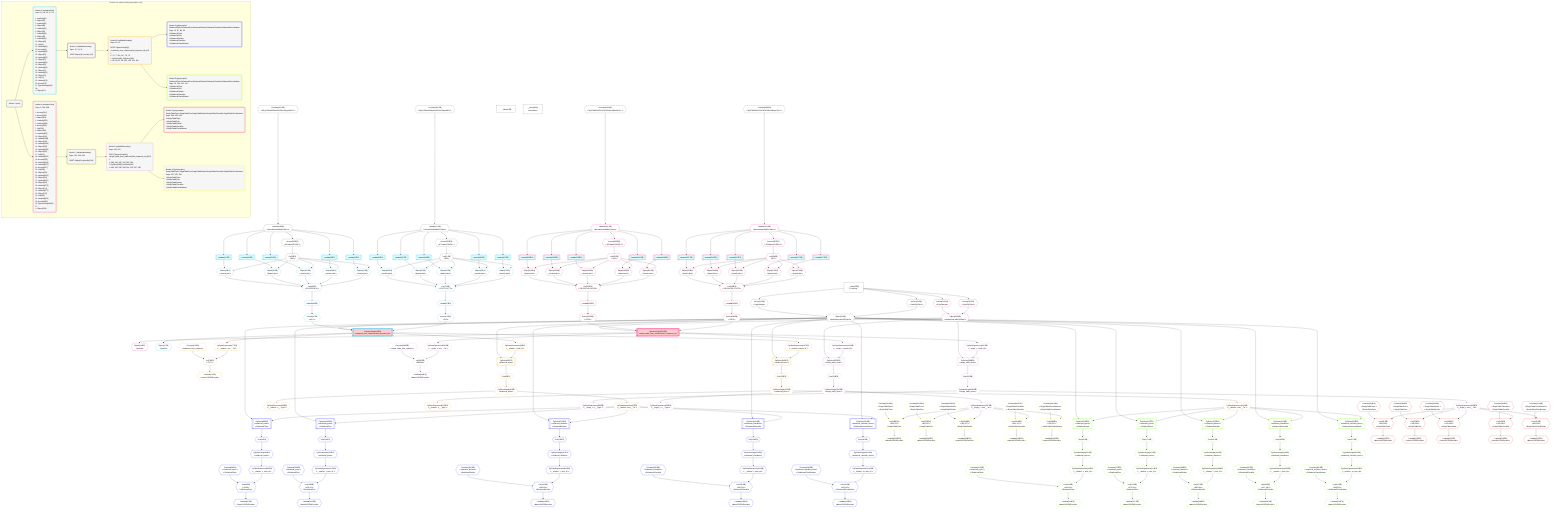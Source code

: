 %%{init: {'themeVariables': { 'fontSize': '12px'}}}%%
graph TD
    classDef path fill:#eee,stroke:#000,color:#000
    classDef plan fill:#fff,stroke-width:1px,color:#000
    classDef itemplan fill:#fff,stroke-width:2px,color:#000
    classDef unbatchedplan fill:#dff,stroke-width:1px,color:#000
    classDef sideeffectplan fill:#fcc,stroke-width:2px,color:#000
    classDef bucket fill:#f6f6f6,color:#000,stroke-width:2px,text-align:left


    %% plan dependencies
    Object16{{"Object[16∈0]<br />ᐸ{pgSettings,withPgClient}ᐳ"}}:::plan
    Access14{{"Access[14∈0]<br />ᐸ3.pgSettingsᐳ"}}:::plan
    Access15{{"Access[15∈0]<br />ᐸ3.withPgClientᐳ"}}:::plan
    Access14 & Access15 --> Object16
    __Value3["__Value[3∈0]<br />ᐸcontextᐳ"]:::plan
    __Value3 --> Access14
    __Value3 --> Access15
    Lambda18{{"Lambda[18∈0]<br />ᐸdecodeNodeIdWithCodecsᐳ"}}:::plan
    Constant352{{"Constant[352∈0]<br />ᐸ'WyJyZWxhdGlvbmFsX3RvcGljcyIsMV0='ᐳ"}}:::plan
    Constant352 --> Lambda18
    Access351{{"Access[351∈0]<br />ᐸ18.base64JSON.1ᐳ"}}:::plan
    Lambda18 --> Access351
    List22{{"List[22∈0]<br />ᐸ351ᐳ"}}:::plan
    Access351 --> List22
    Lambda47{{"Lambda[47∈0]<br />ᐸdecodeNodeIdWithCodecsᐳ"}}:::plan
    Constant354{{"Constant[354∈0]<br />ᐸ'WyJyZWxhdGlvbmFsX3RvcGljcyIsMl0='ᐳ"}}:::plan
    Constant354 --> Lambda47
    Access353{{"Access[353∈0]<br />ᐸ47.base64JSON.1ᐳ"}}:::plan
    Lambda47 --> Access353
    List51{{"List[51∈0]<br />ᐸ353ᐳ"}}:::plan
    Access353 --> List51
    __Value0["__Value[0∈0]"]:::plan
    __Value5["__Value[5∈0]<br />ᐸrootValueᐳ"]:::plan
    Constant356{{"Constant[356∈0]<br />ᐸ'WyJTaW5nbGVUYWJsZVRvcGljIiwxXQ=='ᐳ"}}:::plan
    Constant358{{"Constant[358∈0]<br />ᐸ'WyJTaW5nbGVUYWJsZVRvcGljIiwyXQ=='ᐳ"}}:::plan
    List251{{"List[251∈6]<br />ᐸ230,235,240,245,250ᐳ"}}:::plan
    Object230{{"Object[230∈6]<br />ᐸ{match,pks}ᐳ"}}:::plan
    Object235{{"Object[235∈6]<br />ᐸ{match,pks}ᐳ"}}:::plan
    Object240{{"Object[240∈6]<br />ᐸ{match,pks}ᐳ"}}:::plan
    Object245{{"Object[245∈6]<br />ᐸ{match,pks}ᐳ"}}:::plan
    Object250{{"Object[250∈6]<br />ᐸ{match,pks}ᐳ"}}:::plan
    Object230 & Object235 & Object240 & Object245 & Object250 --> List251
    List280{{"List[280∈6]<br />ᐸ259,264,269,274,279ᐳ"}}:::plan
    Object259{{"Object[259∈6]<br />ᐸ{match,pks}ᐳ"}}:::plan
    Object264{{"Object[264∈6]<br />ᐸ{match,pks}ᐳ"}}:::plan
    Object269{{"Object[269∈6]<br />ᐸ{match,pks}ᐳ"}}:::plan
    Object274{{"Object[274∈6]<br />ᐸ{match,pks}ᐳ"}}:::plan
    Object279{{"Object[279∈6]<br />ᐸ{match,pks}ᐳ"}}:::plan
    Object259 & Object264 & Object269 & Object274 & Object279 --> List280
    PgInsertSingle220[["PgInsertSingle[220∈6]<br />ᐸsingle_table_item_relations(child_id,parent_id)ᐳ"]]:::sideeffectplan
    Object223{{"Object[223∈6]<br />ᐸ{pgSettings,withPgClient}ᐳ"}}:::plan
    Access253{{"Access[253∈6]<br />ᐸ252.0ᐳ"}}:::plan
    Access282{{"Access[282∈6]<br />ᐸ281.0ᐳ"}}:::plan
    Object223 & Access253 & Access282 --> PgInsertSingle220
    Access221{{"Access[221∈6]<br />ᐸ3.pgSettingsᐳ"}}:::plan
    Access222{{"Access[222∈6]<br />ᐸ3.withPgClientᐳ"}}:::plan
    Access221 & Access222 --> Object223
    Lambda228[["Lambda[228∈6]"]]:::unbatchedplan
    List229{{"List[229∈6]<br />ᐸ355ᐳ"}}:::plan
    Lambda228 & List229 --> Object230
    Lambda233[["Lambda[233∈6]"]]:::unbatchedplan
    Lambda233 & List229 --> Object235
    Lambda238[["Lambda[238∈6]"]]:::unbatchedplan
    Lambda238 & List229 --> Object240
    Lambda243[["Lambda[243∈6]"]]:::unbatchedplan
    Lambda243 & List229 --> Object245
    Lambda248[["Lambda[248∈6]"]]:::unbatchedplan
    Lambda248 & List229 --> Object250
    Lambda257[["Lambda[257∈6]"]]:::unbatchedplan
    List258{{"List[258∈6]<br />ᐸ357ᐳ"}}:::plan
    Lambda257 & List258 --> Object259
    Lambda262[["Lambda[262∈6]"]]:::unbatchedplan
    Lambda262 & List258 --> Object264
    Lambda267[["Lambda[267∈6]"]]:::unbatchedplan
    Lambda267 & List258 --> Object269
    Lambda272[["Lambda[272∈6]"]]:::unbatchedplan
    Lambda272 & List258 --> Object274
    Lambda277[["Lambda[277∈6]"]]:::unbatchedplan
    Lambda277 & List258 --> Object279
    __Value3 --> Access221
    __Value3 --> Access222
    Lambda225{{"Lambda[225∈6]<br />ᐸdecodeNodeIdWithCodecsᐳ"}}:::plan
    Constant356 --> Lambda225
    Lambda225 --> Lambda228
    Access355{{"Access[355∈6]<br />ᐸ225.base64JSON.1ᐳ"}}:::plan
    Lambda225 --> Access355
    Access355 --> List229
    Lambda225 --> Lambda233
    Lambda225 --> Lambda238
    Lambda225 --> Lambda243
    Lambda225 --> Lambda248
    Lambda252{{"Lambda[252∈6]"}}:::plan
    List251 --> Lambda252
    Lambda252 --> Access253
    Lambda254{{"Lambda[254∈6]<br />ᐸdecodeNodeIdWithCodecsᐳ"}}:::plan
    Constant358 --> Lambda254
    Lambda254 --> Lambda257
    Access357{{"Access[357∈6]<br />ᐸ254.base64JSON.1ᐳ"}}:::plan
    Lambda254 --> Access357
    Access357 --> List258
    Lambda254 --> Lambda262
    Lambda254 --> Lambda267
    Lambda254 --> Lambda272
    Lambda254 --> Lambda277
    Lambda281{{"Lambda[281∈6]"}}:::plan
    List280 --> Lambda281
    Lambda281 --> Access282
    Object224{{"Object[224∈6]<br />ᐸ{result}ᐳ"}}:::plan
    PgInsertSingle220 --> Object224
    List44{{"List[44∈1]<br />ᐸ23,28,33,38,43ᐳ"}}:::plan
    Object23{{"Object[23∈1]<br />ᐸ{match,pks}ᐳ"}}:::plan
    Object28{{"Object[28∈1]<br />ᐸ{match,pks}ᐳ"}}:::plan
    Object33{{"Object[33∈1]<br />ᐸ{match,pks}ᐳ"}}:::plan
    Object38{{"Object[38∈1]<br />ᐸ{match,pks}ᐳ"}}:::plan
    Object43{{"Object[43∈1]<br />ᐸ{match,pks}ᐳ"}}:::plan
    Object23 & Object28 & Object33 & Object38 & Object43 --> List44
    List73{{"List[73∈1]<br />ᐸ52,57,62,67,72ᐳ"}}:::plan
    Object52{{"Object[52∈1]<br />ᐸ{match,pks}ᐳ"}}:::plan
    Object57{{"Object[57∈1]<br />ᐸ{match,pks}ᐳ"}}:::plan
    Object62{{"Object[62∈1]<br />ᐸ{match,pks}ᐳ"}}:::plan
    Object67{{"Object[67∈1]<br />ᐸ{match,pks}ᐳ"}}:::plan
    Object72{{"Object[72∈1]<br />ᐸ{match,pks}ᐳ"}}:::plan
    Object52 & Object57 & Object62 & Object67 & Object72 --> List73
    PgInsertSingle13[["PgInsertSingle[13∈1]<br />ᐸrelational_item_relations(child_id,parent_id)ᐳ"]]:::sideeffectplan
    Access46{{"Access[46∈1]<br />ᐸ45.0ᐳ"}}:::plan
    Access75{{"Access[75∈1]<br />ᐸ74.0ᐳ"}}:::plan
    Object16 & Access46 & Access75 --> PgInsertSingle13
    Lambda21[["Lambda[21∈1]"]]:::unbatchedplan
    Lambda21 & List22 --> Object23
    Lambda26[["Lambda[26∈1]"]]:::unbatchedplan
    Lambda26 & List22 --> Object28
    Lambda31[["Lambda[31∈1]"]]:::unbatchedplan
    Lambda31 & List22 --> Object33
    Lambda36[["Lambda[36∈1]"]]:::unbatchedplan
    Lambda36 & List22 --> Object38
    Lambda41[["Lambda[41∈1]"]]:::unbatchedplan
    Lambda41 & List22 --> Object43
    Lambda50[["Lambda[50∈1]"]]:::unbatchedplan
    Lambda50 & List51 --> Object52
    Lambda55[["Lambda[55∈1]"]]:::unbatchedplan
    Lambda55 & List51 --> Object57
    Lambda60[["Lambda[60∈1]"]]:::unbatchedplan
    Lambda60 & List51 --> Object62
    Lambda65[["Lambda[65∈1]"]]:::unbatchedplan
    Lambda65 & List51 --> Object67
    Lambda70[["Lambda[70∈1]"]]:::unbatchedplan
    Lambda70 & List51 --> Object72
    Lambda18 --> Lambda21
    Lambda18 --> Lambda26
    Lambda18 --> Lambda31
    Lambda18 --> Lambda36
    Lambda18 --> Lambda41
    Lambda45{{"Lambda[45∈1]"}}:::plan
    List44 --> Lambda45
    Lambda45 --> Access46
    Lambda47 --> Lambda50
    Lambda47 --> Lambda55
    Lambda47 --> Lambda60
    Lambda47 --> Lambda65
    Lambda47 --> Lambda70
    Lambda74{{"Lambda[74∈1]"}}:::plan
    List73 --> Lambda74
    Lambda74 --> Access75
    Object17{{"Object[17∈1]<br />ᐸ{result}ᐳ"}}:::plan
    PgInsertSingle13 --> Object17
    List78{{"List[78∈3]<br />ᐸ76,77ᐳ"}}:::plan
    Constant76{{"Constant[76∈3]<br />ᐸ'relational_item_relations'ᐳ"}}:::plan
    PgClassExpression77{{"PgClassExpression[77∈3]<br />ᐸ__relation...ons__.”id”ᐳ"}}:::plan
    Constant76 & PgClassExpression77 --> List78
    PgSelect81[["PgSelect[81∈3]<br />ᐸrelational_itemsᐳ"]]:::plan
    PgClassExpression80{{"PgClassExpression[80∈3]<br />ᐸ__relation...”child_id”ᐳ"}}:::plan
    Object16 & PgClassExpression80 --> PgSelect81
    PgSelect148[["PgSelect[148∈3]<br />ᐸrelational_itemsᐳ"]]:::plan
    PgClassExpression147{{"PgClassExpression[147∈3]<br />ᐸ__relation...parent_id”ᐳ"}}:::plan
    Object16 & PgClassExpression147 --> PgSelect148
    List285{{"List[285∈8]<br />ᐸ283,284ᐳ"}}:::plan
    Constant283{{"Constant[283∈8]<br />ᐸ'single_table_item_relations'ᐳ"}}:::plan
    PgClassExpression284{{"PgClassExpression[284∈8]<br />ᐸ__single_t...ons__.”id”ᐳ"}}:::plan
    Constant283 & PgClassExpression284 --> List285
    PgSelect288[["PgSelect[288∈8]<br />ᐸsingle_table_itemsᐳ"]]:::plan
    PgClassExpression287{{"PgClassExpression[287∈8]<br />ᐸ__single_t...”child_id”ᐳ"}}:::plan
    Object223 & PgClassExpression287 --> PgSelect288
    PgSelect320[["PgSelect[320∈8]<br />ᐸsingle_table_itemsᐳ"]]:::plan
    PgClassExpression319{{"PgClassExpression[319∈8]<br />ᐸ__single_t...parent_id”ᐳ"}}:::plan
    Object223 & PgClassExpression319 --> PgSelect320
    PgInsertSingle13 --> PgClassExpression77
    Lambda79{{"Lambda[79∈3]<br />ᐸbase64JSONEncodeᐳ"}}:::plan
    List78 --> Lambda79
    PgInsertSingle13 --> PgClassExpression80
    First85{{"First[85∈3]"}}:::plan
    PgSelect81 --> First85
    PgSelectSingle86{{"PgSelectSingle[86∈3]<br />ᐸrelational_itemsᐳ"}}:::plan
    First85 --> PgSelectSingle86
    PgClassExpression87{{"PgClassExpression[87∈3]<br />ᐸ__relation...ems__.”id”ᐳ"}}:::plan
    PgSelectSingle86 --> PgClassExpression87
    PgClassExpression98{{"PgClassExpression[98∈3]<br />ᐸ__relation...s__.”type”ᐳ"}}:::plan
    PgSelectSingle86 --> PgClassExpression98
    PgInsertSingle13 --> PgClassExpression147
    First152{{"First[152∈3]"}}:::plan
    PgSelect148 --> First152
    PgSelectSingle153{{"PgSelectSingle[153∈3]<br />ᐸrelational_itemsᐳ"}}:::plan
    First152 --> PgSelectSingle153
    PgClassExpression154{{"PgClassExpression[154∈3]<br />ᐸ__relation...ems__.”id”ᐳ"}}:::plan
    PgSelectSingle153 --> PgClassExpression154
    PgClassExpression165{{"PgClassExpression[165∈3]<br />ᐸ__relation...s__.”type”ᐳ"}}:::plan
    PgSelectSingle153 --> PgClassExpression165
    PgInsertSingle220 --> PgClassExpression284
    Lambda286{{"Lambda[286∈8]<br />ᐸbase64JSONEncodeᐳ"}}:::plan
    List285 --> Lambda286
    PgInsertSingle220 --> PgClassExpression287
    First292{{"First[292∈8]"}}:::plan
    PgSelect288 --> First292
    PgSelectSingle293{{"PgSelectSingle[293∈8]<br />ᐸsingle_table_itemsᐳ"}}:::plan
    First292 --> PgSelectSingle293
    PgClassExpression295{{"PgClassExpression[295∈8]<br />ᐸ__single_t...ems__.”id”ᐳ"}}:::plan
    PgSelectSingle293 --> PgClassExpression295
    PgClassExpression298{{"PgClassExpression[298∈8]<br />ᐸ__single_t...s__.”type”ᐳ"}}:::plan
    PgSelectSingle293 --> PgClassExpression298
    PgInsertSingle220 --> PgClassExpression319
    First324{{"First[324∈8]"}}:::plan
    PgSelect320 --> First324
    PgSelectSingle325{{"PgSelectSingle[325∈8]<br />ᐸsingle_table_itemsᐳ"}}:::plan
    First324 --> PgSelectSingle325
    PgClassExpression327{{"PgClassExpression[327∈8]<br />ᐸ__single_t...ems__.”id”ᐳ"}}:::plan
    PgSelectSingle325 --> PgClassExpression327
    PgClassExpression330{{"PgClassExpression[330∈8]<br />ᐸ__single_t...s__.”type”ᐳ"}}:::plan
    PgSelectSingle325 --> PgClassExpression330
    PgSelect155[["PgSelect[155∈5]<br />ᐸrelational_topicsᐳ<br />ᐳRelationalTopic"]]:::plan
    Object16 & PgClassExpression154 --> PgSelect155
    List163{{"List[163∈5]<br />ᐸ161,162ᐳ<br />ᐳRelationalTopic"}}:::plan
    Constant161{{"Constant[161∈5]<br />ᐸ'relational_topics'ᐳ<br />ᐳRelationalTopic"}}:::plan
    PgClassExpression162{{"PgClassExpression[162∈5]<br />ᐸ__relation...c_item_id”ᐳ"}}:::plan
    Constant161 & PgClassExpression162 --> List163
    PgSelect167[["PgSelect[167∈5]<br />ᐸrelational_postsᐳ<br />ᐳRelationalPost"]]:::plan
    Object16 & PgClassExpression154 --> PgSelect167
    List175{{"List[175∈5]<br />ᐸ173,174ᐳ<br />ᐳRelationalPost"}}:::plan
    Constant173{{"Constant[173∈5]<br />ᐸ'relational_posts'ᐳ<br />ᐳRelationalPost"}}:::plan
    PgClassExpression174{{"PgClassExpression[174∈5]<br />ᐸ__relation...t_item_id”ᐳ"}}:::plan
    Constant173 & PgClassExpression174 --> List175
    PgSelect179[["PgSelect[179∈5]<br />ᐸrelational_dividersᐳ<br />ᐳRelationalDivider"]]:::plan
    Object16 & PgClassExpression154 --> PgSelect179
    List187{{"List[187∈5]<br />ᐸ185,186ᐳ<br />ᐳRelationalDivider"}}:::plan
    Constant185{{"Constant[185∈5]<br />ᐸ'relational_dividers'ᐳ<br />ᐳRelationalDivider"}}:::plan
    PgClassExpression186{{"PgClassExpression[186∈5]<br />ᐸ__relation...r_item_id”ᐳ"}}:::plan
    Constant185 & PgClassExpression186 --> List187
    PgSelect191[["PgSelect[191∈5]<br />ᐸrelational_checklistsᐳ<br />ᐳRelationalChecklist"]]:::plan
    Object16 & PgClassExpression154 --> PgSelect191
    List199{{"List[199∈5]<br />ᐸ197,198ᐳ<br />ᐳRelationalChecklist"}}:::plan
    Constant197{{"Constant[197∈5]<br />ᐸ'relational_checklists'ᐳ<br />ᐳRelationalChecklist"}}:::plan
    PgClassExpression198{{"PgClassExpression[198∈5]<br />ᐸ__relation...t_item_id”ᐳ"}}:::plan
    Constant197 & PgClassExpression198 --> List199
    PgSelect203[["PgSelect[203∈5]<br />ᐸrelational_checklist_itemsᐳ<br />ᐳRelationalChecklistItem"]]:::plan
    Object16 & PgClassExpression154 --> PgSelect203
    List211{{"List[211∈5]<br />ᐸ209,210ᐳ<br />ᐳRelationalChecklistItem"}}:::plan
    Constant209{{"Constant[209∈5]<br />ᐸ'relational_checklist_items'ᐳ<br />ᐳRelationalChecklistItem"}}:::plan
    PgClassExpression210{{"PgClassExpression[210∈5]<br />ᐸ__relation...m_item_id”ᐳ"}}:::plan
    Constant209 & PgClassExpression210 --> List211
    List328{{"List[328∈10]<br />ᐸ326,327ᐳ<br />ᐳSingleTableTopic"}}:::plan
    Constant326{{"Constant[326∈10]<br />ᐸ'SingleTableTopic'ᐳ<br />ᐳSingleTableTopic"}}:::plan
    Constant326 & PgClassExpression327 --> List328
    List333{{"List[333∈10]<br />ᐸ331,327ᐳ<br />ᐳSingleTablePost"}}:::plan
    Constant331{{"Constant[331∈10]<br />ᐸ'SingleTablePost'ᐳ<br />ᐳSingleTablePost"}}:::plan
    Constant331 & PgClassExpression327 --> List333
    List338{{"List[338∈10]<br />ᐸ336,327ᐳ<br />ᐳSingleTableDivider"}}:::plan
    Constant336{{"Constant[336∈10]<br />ᐸ'SingleTableDivider'ᐳ<br />ᐳSingleTableDivider"}}:::plan
    Constant336 & PgClassExpression327 --> List338
    List343{{"List[343∈10]<br />ᐸ341,327ᐳ<br />ᐳSingleTableChecklist"}}:::plan
    Constant341{{"Constant[341∈10]<br />ᐸ'SingleTableChecklist'ᐳ<br />ᐳSingleTableChecklist"}}:::plan
    Constant341 & PgClassExpression327 --> List343
    List348{{"List[348∈10]<br />ᐸ346,327ᐳ<br />ᐳSingleTableChecklistItem"}}:::plan
    Constant346{{"Constant[346∈10]<br />ᐸ'SingleTableChecklistItem'ᐳ<br />ᐳSingleTableChecklistItem"}}:::plan
    Constant346 & PgClassExpression327 --> List348
    First159{{"First[159∈5]"}}:::plan
    PgSelect155 --> First159
    PgSelectSingle160{{"PgSelectSingle[160∈5]<br />ᐸrelational_topicsᐳ"}}:::plan
    First159 --> PgSelectSingle160
    PgSelectSingle160 --> PgClassExpression162
    Lambda164{{"Lambda[164∈5]<br />ᐸbase64JSONEncodeᐳ"}}:::plan
    List163 --> Lambda164
    First171{{"First[171∈5]"}}:::plan
    PgSelect167 --> First171
    PgSelectSingle172{{"PgSelectSingle[172∈5]<br />ᐸrelational_postsᐳ"}}:::plan
    First171 --> PgSelectSingle172
    PgSelectSingle172 --> PgClassExpression174
    Lambda176{{"Lambda[176∈5]<br />ᐸbase64JSONEncodeᐳ"}}:::plan
    List175 --> Lambda176
    First183{{"First[183∈5]"}}:::plan
    PgSelect179 --> First183
    PgSelectSingle184{{"PgSelectSingle[184∈5]<br />ᐸrelational_dividersᐳ"}}:::plan
    First183 --> PgSelectSingle184
    PgSelectSingle184 --> PgClassExpression186
    Lambda188{{"Lambda[188∈5]<br />ᐸbase64JSONEncodeᐳ"}}:::plan
    List187 --> Lambda188
    First195{{"First[195∈5]"}}:::plan
    PgSelect191 --> First195
    PgSelectSingle196{{"PgSelectSingle[196∈5]<br />ᐸrelational_checklistsᐳ"}}:::plan
    First195 --> PgSelectSingle196
    PgSelectSingle196 --> PgClassExpression198
    Lambda200{{"Lambda[200∈5]<br />ᐸbase64JSONEncodeᐳ"}}:::plan
    List199 --> Lambda200
    First207{{"First[207∈5]"}}:::plan
    PgSelect203 --> First207
    PgSelectSingle208{{"PgSelectSingle[208∈5]<br />ᐸrelational_checklist_itemsᐳ"}}:::plan
    First207 --> PgSelectSingle208
    PgSelectSingle208 --> PgClassExpression210
    Lambda212{{"Lambda[212∈5]<br />ᐸbase64JSONEncodeᐳ"}}:::plan
    List211 --> Lambda212
    Lambda329{{"Lambda[329∈10]<br />ᐸbase64JSONEncodeᐳ"}}:::plan
    List328 --> Lambda329
    Lambda334{{"Lambda[334∈10]<br />ᐸbase64JSONEncodeᐳ"}}:::plan
    List333 --> Lambda334
    Lambda339{{"Lambda[339∈10]<br />ᐸbase64JSONEncodeᐳ"}}:::plan
    List338 --> Lambda339
    Lambda344{{"Lambda[344∈10]<br />ᐸbase64JSONEncodeᐳ"}}:::plan
    List343 --> Lambda344
    Lambda349{{"Lambda[349∈10]<br />ᐸbase64JSONEncodeᐳ"}}:::plan
    List348 --> Lambda349
    PgSelect88[["PgSelect[88∈4]<br />ᐸrelational_topicsᐳ<br />ᐳRelationalTopic"]]:::plan
    Object16 & PgClassExpression87 --> PgSelect88
    List96{{"List[96∈4]<br />ᐸ94,95ᐳ<br />ᐳRelationalTopic"}}:::plan
    Constant94{{"Constant[94∈4]<br />ᐸ'relational_topics'ᐳ<br />ᐳRelationalTopic"}}:::plan
    PgClassExpression95{{"PgClassExpression[95∈4]<br />ᐸ__relation...c_item_id”ᐳ"}}:::plan
    Constant94 & PgClassExpression95 --> List96
    PgSelect100[["PgSelect[100∈4]<br />ᐸrelational_postsᐳ<br />ᐳRelationalPost"]]:::plan
    Object16 & PgClassExpression87 --> PgSelect100
    List108{{"List[108∈4]<br />ᐸ106,107ᐳ<br />ᐳRelationalPost"}}:::plan
    Constant106{{"Constant[106∈4]<br />ᐸ'relational_posts'ᐳ<br />ᐳRelationalPost"}}:::plan
    PgClassExpression107{{"PgClassExpression[107∈4]<br />ᐸ__relation...t_item_id”ᐳ"}}:::plan
    Constant106 & PgClassExpression107 --> List108
    PgSelect112[["PgSelect[112∈4]<br />ᐸrelational_dividersᐳ<br />ᐳRelationalDivider"]]:::plan
    Object16 & PgClassExpression87 --> PgSelect112
    List120{{"List[120∈4]<br />ᐸ118,119ᐳ<br />ᐳRelationalDivider"}}:::plan
    Constant118{{"Constant[118∈4]<br />ᐸ'relational_dividers'ᐳ<br />ᐳRelationalDivider"}}:::plan
    PgClassExpression119{{"PgClassExpression[119∈4]<br />ᐸ__relation...r_item_id”ᐳ"}}:::plan
    Constant118 & PgClassExpression119 --> List120
    PgSelect124[["PgSelect[124∈4]<br />ᐸrelational_checklistsᐳ<br />ᐳRelationalChecklist"]]:::plan
    Object16 & PgClassExpression87 --> PgSelect124
    List132{{"List[132∈4]<br />ᐸ130,131ᐳ<br />ᐳRelationalChecklist"}}:::plan
    Constant130{{"Constant[130∈4]<br />ᐸ'relational_checklists'ᐳ<br />ᐳRelationalChecklist"}}:::plan
    PgClassExpression131{{"PgClassExpression[131∈4]<br />ᐸ__relation...t_item_id”ᐳ"}}:::plan
    Constant130 & PgClassExpression131 --> List132
    PgSelect136[["PgSelect[136∈4]<br />ᐸrelational_checklist_itemsᐳ<br />ᐳRelationalChecklistItem"]]:::plan
    Object16 & PgClassExpression87 --> PgSelect136
    List144{{"List[144∈4]<br />ᐸ142,143ᐳ<br />ᐳRelationalChecklistItem"}}:::plan
    Constant142{{"Constant[142∈4]<br />ᐸ'relational_checklist_items'ᐳ<br />ᐳRelationalChecklistItem"}}:::plan
    PgClassExpression143{{"PgClassExpression[143∈4]<br />ᐸ__relation...m_item_id”ᐳ"}}:::plan
    Constant142 & PgClassExpression143 --> List144
    List296{{"List[296∈9]<br />ᐸ294,295ᐳ<br />ᐳSingleTableTopic"}}:::plan
    Constant294{{"Constant[294∈9]<br />ᐸ'SingleTableTopic'ᐳ<br />ᐳSingleTableTopic"}}:::plan
    Constant294 & PgClassExpression295 --> List296
    List301{{"List[301∈9]<br />ᐸ299,295ᐳ<br />ᐳSingleTablePost"}}:::plan
    Constant299{{"Constant[299∈9]<br />ᐸ'SingleTablePost'ᐳ<br />ᐳSingleTablePost"}}:::plan
    Constant299 & PgClassExpression295 --> List301
    List306{{"List[306∈9]<br />ᐸ304,295ᐳ<br />ᐳSingleTableDivider"}}:::plan
    Constant304{{"Constant[304∈9]<br />ᐸ'SingleTableDivider'ᐳ<br />ᐳSingleTableDivider"}}:::plan
    Constant304 & PgClassExpression295 --> List306
    List311{{"List[311∈9]<br />ᐸ309,295ᐳ<br />ᐳSingleTableChecklist"}}:::plan
    Constant309{{"Constant[309∈9]<br />ᐸ'SingleTableChecklist'ᐳ<br />ᐳSingleTableChecklist"}}:::plan
    Constant309 & PgClassExpression295 --> List311
    List316{{"List[316∈9]<br />ᐸ314,295ᐳ<br />ᐳSingleTableChecklistItem"}}:::plan
    Constant314{{"Constant[314∈9]<br />ᐸ'SingleTableChecklistItem'ᐳ<br />ᐳSingleTableChecklistItem"}}:::plan
    Constant314 & PgClassExpression295 --> List316
    First92{{"First[92∈4]"}}:::plan
    PgSelect88 --> First92
    PgSelectSingle93{{"PgSelectSingle[93∈4]<br />ᐸrelational_topicsᐳ"}}:::plan
    First92 --> PgSelectSingle93
    PgSelectSingle93 --> PgClassExpression95
    Lambda97{{"Lambda[97∈4]<br />ᐸbase64JSONEncodeᐳ"}}:::plan
    List96 --> Lambda97
    First104{{"First[104∈4]"}}:::plan
    PgSelect100 --> First104
    PgSelectSingle105{{"PgSelectSingle[105∈4]<br />ᐸrelational_postsᐳ"}}:::plan
    First104 --> PgSelectSingle105
    PgSelectSingle105 --> PgClassExpression107
    Lambda109{{"Lambda[109∈4]<br />ᐸbase64JSONEncodeᐳ"}}:::plan
    List108 --> Lambda109
    First116{{"First[116∈4]"}}:::plan
    PgSelect112 --> First116
    PgSelectSingle117{{"PgSelectSingle[117∈4]<br />ᐸrelational_dividersᐳ"}}:::plan
    First116 --> PgSelectSingle117
    PgSelectSingle117 --> PgClassExpression119
    Lambda121{{"Lambda[121∈4]<br />ᐸbase64JSONEncodeᐳ"}}:::plan
    List120 --> Lambda121
    First128{{"First[128∈4]"}}:::plan
    PgSelect124 --> First128
    PgSelectSingle129{{"PgSelectSingle[129∈4]<br />ᐸrelational_checklistsᐳ"}}:::plan
    First128 --> PgSelectSingle129
    PgSelectSingle129 --> PgClassExpression131
    Lambda133{{"Lambda[133∈4]<br />ᐸbase64JSONEncodeᐳ"}}:::plan
    List132 --> Lambda133
    First140{{"First[140∈4]"}}:::plan
    PgSelect136 --> First140
    PgSelectSingle141{{"PgSelectSingle[141∈4]<br />ᐸrelational_checklist_itemsᐳ"}}:::plan
    First140 --> PgSelectSingle141
    PgSelectSingle141 --> PgClassExpression143
    Lambda145{{"Lambda[145∈4]<br />ᐸbase64JSONEncodeᐳ"}}:::plan
    List144 --> Lambda145
    Lambda297{{"Lambda[297∈9]<br />ᐸbase64JSONEncodeᐳ"}}:::plan
    List296 --> Lambda297
    Lambda302{{"Lambda[302∈9]<br />ᐸbase64JSONEncodeᐳ"}}:::plan
    List301 --> Lambda302
    Lambda307{{"Lambda[307∈9]<br />ᐸbase64JSONEncodeᐳ"}}:::plan
    List306 --> Lambda307
    Lambda312{{"Lambda[312∈9]<br />ᐸbase64JSONEncodeᐳ"}}:::plan
    List311 --> Lambda312
    Lambda317{{"Lambda[317∈9]<br />ᐸbase64JSONEncodeᐳ"}}:::plan
    List316 --> Lambda317

    %% define steps

    subgraph "Buckets for mutations/v4/polymorphic.relay"
    Bucket0("Bucket 0 (root)"):::bucket
    classDef bucket0 stroke:#696969
    class Bucket0,__Value0,__Value3,__Value5,Access14,Access15,Object16,Lambda18,List22,Lambda47,List51,Access351,Constant352,Access353,Constant354,Constant356,Constant358 bucket0
    Bucket1("Bucket 1 (mutationField)<br />Deps: 16, 18, 22, 47, 51<br /><br />1: Lambda[21]<br />2: Object[23]<br />3: Lambda[26]<br />4: Object[28]<br />5: Lambda[31]<br />6: Object[33]<br />7: Lambda[36]<br />8: Object[38]<br />9: Lambda[41]<br />10: Object[43]<br />11: List[44]<br />12: Lambda[45]<br />13: Access[46]<br />14: Lambda[50]<br />15: Object[52]<br />16: Lambda[55]<br />17: Object[57]<br />18: Lambda[60]<br />19: Object[62]<br />20: Lambda[65]<br />21: Object[67]<br />22: Lambda[70]<br />23: Object[72]<br />24: List[73]<br />25: Lambda[74]<br />26: Access[75]<br />27: PgInsertSingle[13]<br />28: <br />ᐳ: Object[17]"):::bucket
    classDef bucket1 stroke:#00bfff
    class Bucket1,PgInsertSingle13,Object17,Lambda21,Object23,Lambda26,Object28,Lambda31,Object33,Lambda36,Object38,Lambda41,Object43,List44,Lambda45,Access46,Lambda50,Object52,Lambda55,Object57,Lambda60,Object62,Lambda65,Object67,Lambda70,Object72,List73,Lambda74,Access75 bucket1
    Bucket2("Bucket 2 (nullableBoundary)<br />Deps: 17, 13, 16<br /><br />ROOT Object{1}ᐸ{result}ᐳ[17]"):::bucket
    classDef bucket2 stroke:#7f007f
    class Bucket2 bucket2
    Bucket3("Bucket 3 (nullableBoundary)<br />Deps: 13, 16<br /><br />ROOT PgInsertSingle{1}ᐸrelational_item_relations(child_id,parent_id)ᐳ[13]<br />1: <br />ᐳ: 76, 77, 80, 147, 78, 79<br />2: PgSelect[81], PgSelect[148]<br />ᐳ: 85, 86, 87, 98, 152, 153, 154, 165"):::bucket
    classDef bucket3 stroke:#ffa500
    class Bucket3,Constant76,PgClassExpression77,List78,Lambda79,PgClassExpression80,PgSelect81,First85,PgSelectSingle86,PgClassExpression87,PgClassExpression98,PgClassExpression147,PgSelect148,First152,PgSelectSingle153,PgClassExpression154,PgClassExpression165 bucket3
    Bucket4("Bucket 4 (polymorphic)<br />RelationalTopic,RelationalPost,RelationalDivider,RelationalChecklist,RelationalChecklistItem<br />Deps: 16, 87, 86, 98<br />ᐳRelationalTopic<br />ᐳRelationalPost<br />ᐳRelationalDivider<br />ᐳRelationalChecklist<br />ᐳRelationalChecklistItem"):::bucket
    classDef bucket4 stroke:#0000ff
    class Bucket4,PgSelect88,First92,PgSelectSingle93,Constant94,PgClassExpression95,List96,Lambda97,PgSelect100,First104,PgSelectSingle105,Constant106,PgClassExpression107,List108,Lambda109,PgSelect112,First116,PgSelectSingle117,Constant118,PgClassExpression119,List120,Lambda121,PgSelect124,First128,PgSelectSingle129,Constant130,PgClassExpression131,List132,Lambda133,PgSelect136,First140,PgSelectSingle141,Constant142,PgClassExpression143,List144,Lambda145 bucket4
    Bucket5("Bucket 5 (polymorphic)<br />RelationalTopic,RelationalPost,RelationalDivider,RelationalChecklist,RelationalChecklistItem<br />Deps: 16, 154, 153, 165<br />ᐳRelationalTopic<br />ᐳRelationalPost<br />ᐳRelationalDivider<br />ᐳRelationalChecklist<br />ᐳRelationalChecklistItem"):::bucket
    classDef bucket5 stroke:#7fff00
    class Bucket5,PgSelect155,First159,PgSelectSingle160,Constant161,PgClassExpression162,List163,Lambda164,PgSelect167,First171,PgSelectSingle172,Constant173,PgClassExpression174,List175,Lambda176,PgSelect179,First183,PgSelectSingle184,Constant185,PgClassExpression186,List187,Lambda188,PgSelect191,First195,PgSelectSingle196,Constant197,PgClassExpression198,List199,Lambda200,PgSelect203,First207,PgSelectSingle208,Constant209,PgClassExpression210,List211,Lambda212 bucket5
    Bucket6("Bucket 6 (mutationField)<br />Deps: 3, 356, 358<br /><br />1: Access[221]<br />2: Access[222]<br />3: Object[223]<br />4: Lambda[225]<br />5: Lambda[228]<br />6: Access[355]<br />7: List[229]<br />8: Object[230]<br />9: Lambda[233]<br />10: Object[235]<br />11: Lambda[238]<br />12: Object[240]<br />13: Lambda[243]<br />14: Object[245]<br />15: Lambda[248]<br />16: Object[250]<br />17: List[251]<br />18: Lambda[252]<br />19: Access[253]<br />20: Lambda[254]<br />21: Lambda[257]<br />22: Access[357]<br />23: List[258]<br />24: Object[259]<br />25: Lambda[262]<br />26: Object[264]<br />27: Lambda[267]<br />28: Object[269]<br />29: Lambda[272]<br />30: Object[274]<br />31: Lambda[277]<br />32: Object[279]<br />33: List[280]<br />34: Lambda[281]<br />35: Access[282]<br />36: PgInsertSingle[220]<br />37: <br />ᐳ: Object[224]"):::bucket
    classDef bucket6 stroke:#ff1493
    class Bucket6,PgInsertSingle220,Access221,Access222,Object223,Object224,Lambda225,Lambda228,List229,Object230,Lambda233,Object235,Lambda238,Object240,Lambda243,Object245,Lambda248,Object250,List251,Lambda252,Access253,Lambda254,Lambda257,List258,Object259,Lambda262,Object264,Lambda267,Object269,Lambda272,Object274,Lambda277,Object279,List280,Lambda281,Access282,Access355,Access357 bucket6
    Bucket7("Bucket 7 (nullableBoundary)<br />Deps: 224, 220, 223<br /><br />ROOT Object{6}ᐸ{result}ᐳ[224]"):::bucket
    classDef bucket7 stroke:#808000
    class Bucket7 bucket7
    Bucket8("Bucket 8 (nullableBoundary)<br />Deps: 220, 223<br /><br />ROOT PgInsertSingle{6}ᐸsingle_table_item_relations(child_id,parent_id)ᐳ[220]<br />1: <br />ᐳ: 283, 284, 287, 319, 285, 286<br />2: PgSelect[288], PgSelect[320]<br />ᐳ: 292, 293, 295, 298, 324, 325, 327, 330"):::bucket
    classDef bucket8 stroke:#dda0dd
    class Bucket8,Constant283,PgClassExpression284,List285,Lambda286,PgClassExpression287,PgSelect288,First292,PgSelectSingle293,PgClassExpression295,PgClassExpression298,PgClassExpression319,PgSelect320,First324,PgSelectSingle325,PgClassExpression327,PgClassExpression330 bucket8
    Bucket9("Bucket 9 (polymorphic)<br />SingleTableTopic,SingleTablePost,SingleTableDivider,SingleTableChecklist,SingleTableChecklistItem<br />Deps: 295, 293, 298<br />ᐳSingleTableTopic<br />ᐳSingleTablePost<br />ᐳSingleTableDivider<br />ᐳSingleTableChecklist<br />ᐳSingleTableChecklistItem"):::bucket
    classDef bucket9 stroke:#ff0000
    class Bucket9,Constant294,List296,Lambda297,Constant299,List301,Lambda302,Constant304,List306,Lambda307,Constant309,List311,Lambda312,Constant314,List316,Lambda317 bucket9
    Bucket10("Bucket 10 (polymorphic)<br />SingleTableTopic,SingleTablePost,SingleTableDivider,SingleTableChecklist,SingleTableChecklistItem<br />Deps: 327, 325, 330<br />ᐳSingleTableTopic<br />ᐳSingleTablePost<br />ᐳSingleTableDivider<br />ᐳSingleTableChecklist<br />ᐳSingleTableChecklistItem"):::bucket
    classDef bucket10 stroke:#ffff00
    class Bucket10,Constant326,List328,Lambda329,Constant331,List333,Lambda334,Constant336,List338,Lambda339,Constant341,List343,Lambda344,Constant346,List348,Lambda349 bucket10
    Bucket0 --> Bucket1 & Bucket6
    Bucket1 --> Bucket2
    Bucket2 --> Bucket3
    Bucket3 --> Bucket4 & Bucket5
    Bucket6 --> Bucket7
    Bucket7 --> Bucket8
    Bucket8 --> Bucket9 & Bucket10
    end